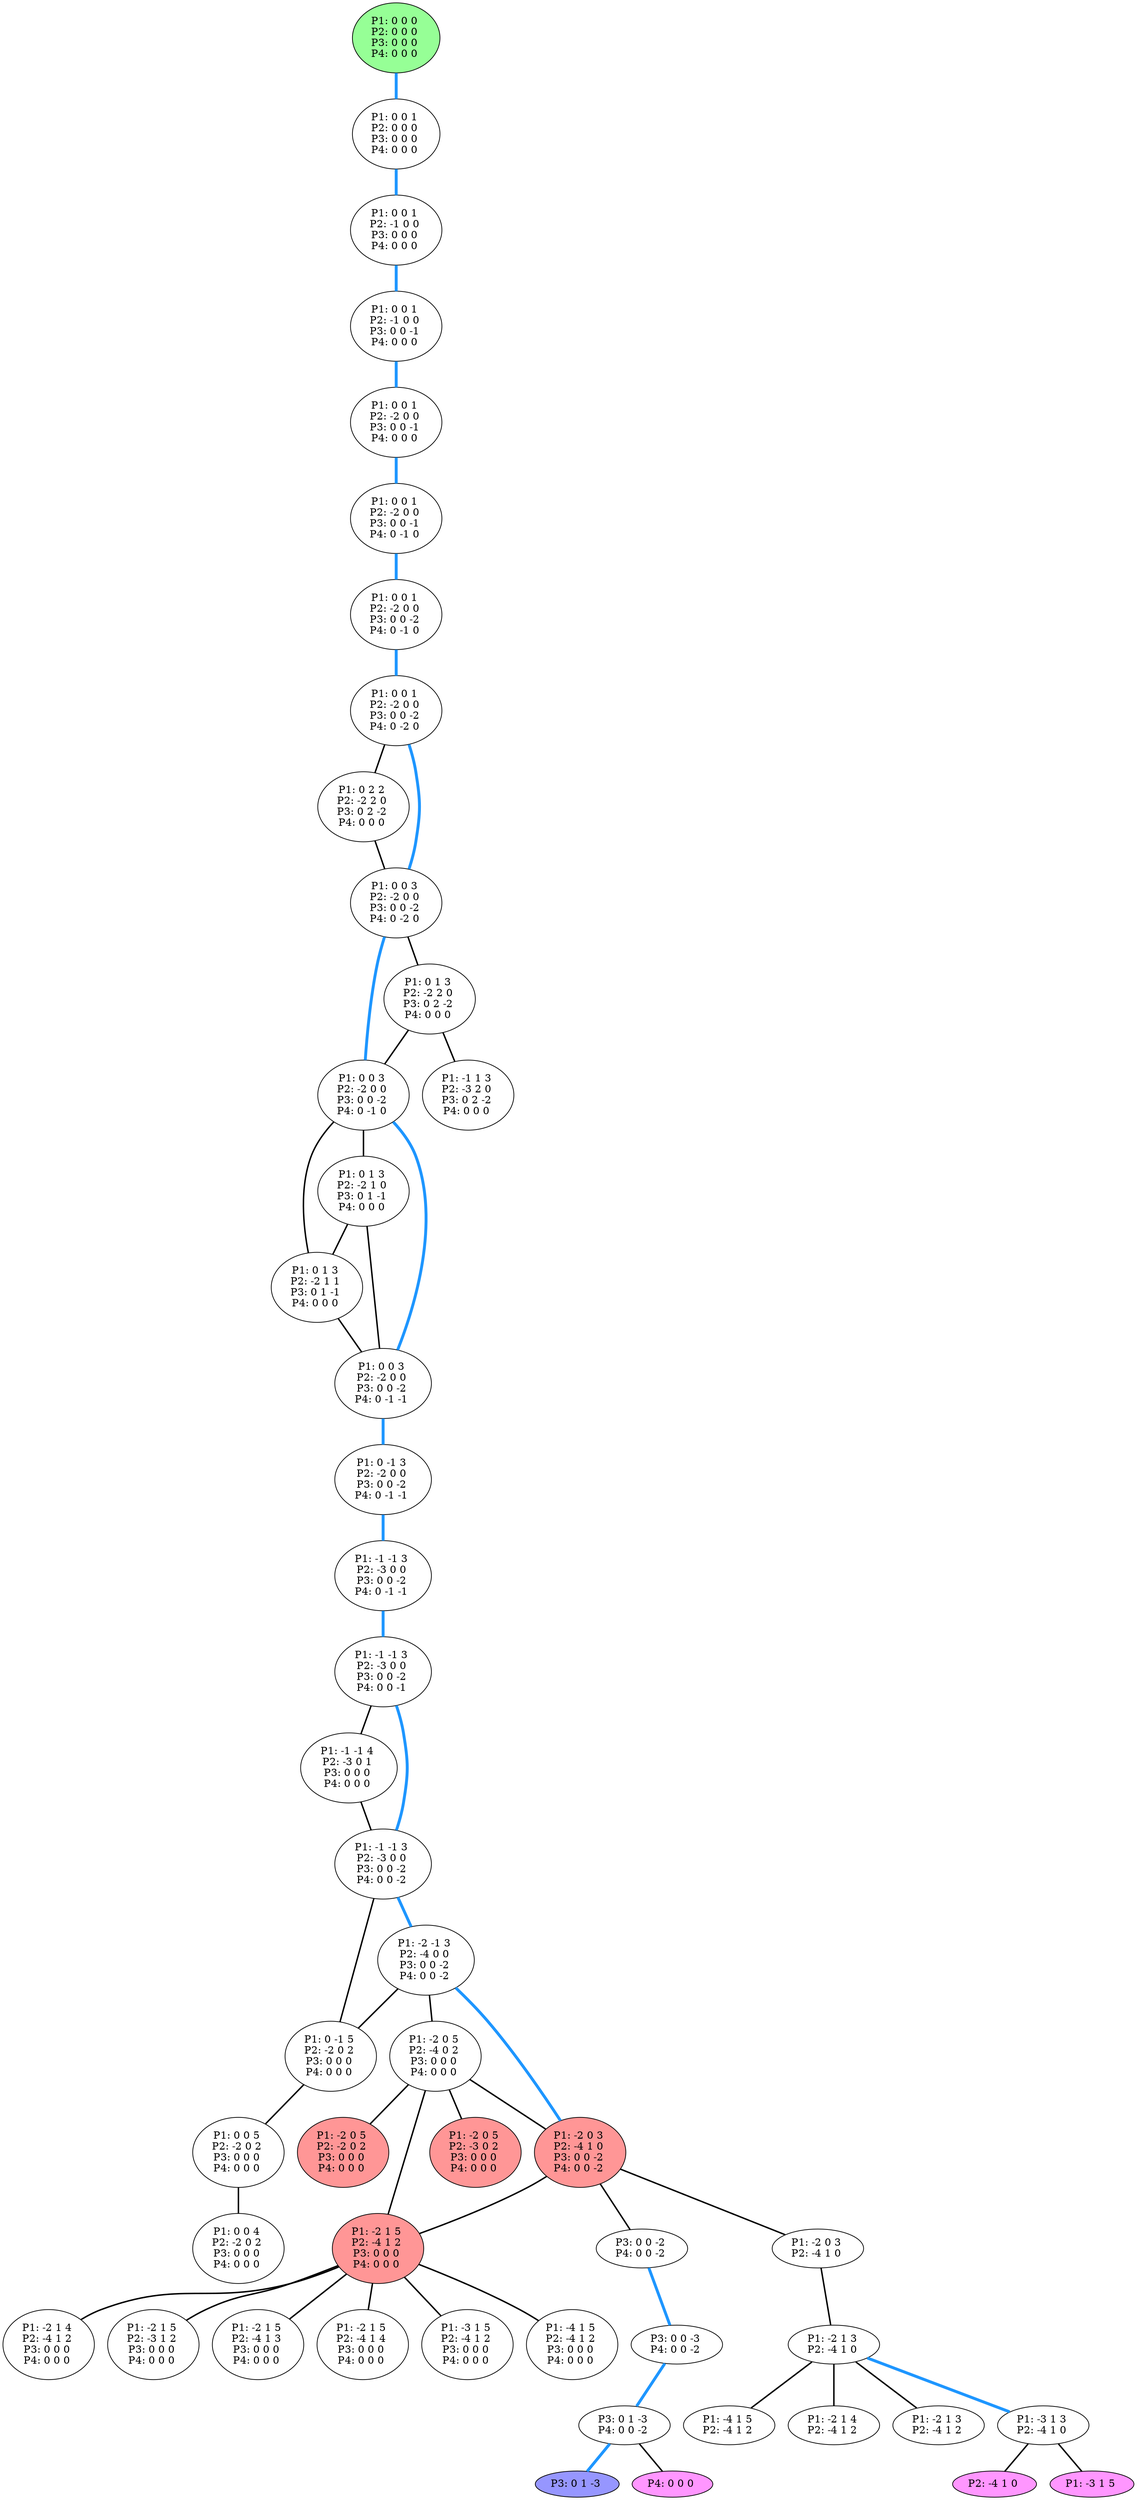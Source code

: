 graph G {
color = "black"
0 [label = "P1: 0 0 0 
P2: 0 0 0 
P3: 0 0 0 
P4: 0 0 0 
",  style="filled", fillcolor = "#96FF96"];
1 [label = "P1: 0 0 1 
P2: 0 0 0 
P3: 0 0 0 
P4: 0 0 0 
"];
2 [label = "P1: 0 0 1 
P2: -1 0 0 
P3: 0 0 0 
P4: 0 0 0 
"];
3 [label = "P1: 0 0 1 
P2: -1 0 0 
P3: 0 0 -1 
P4: 0 0 0 
"];
4 [label = "P1: 0 0 1 
P2: -2 0 0 
P3: 0 0 -1 
P4: 0 0 0 
"];
5 [label = "P1: 0 0 1 
P2: -2 0 0 
P3: 0 0 -1 
P4: 0 -1 0 
"];
6 [label = "P1: 0 0 1 
P2: -2 0 0 
P3: 0 0 -2 
P4: 0 -1 0 
"];
7 [label = "P1: 0 0 1 
P2: -2 0 0 
P3: 0 0 -2 
P4: 0 -2 0 
"];
8 [label = "P1: 0 2 2 
P2: -2 2 0 
P3: 0 2 -2 
P4: 0 0 0 
"];
9 [label = "P1: 0 0 3 
P2: -2 0 0 
P3: 0 0 -2 
P4: 0 -2 0 
"];
10 [label = "P1: 0 1 3 
P2: -2 2 0 
P3: 0 2 -2 
P4: 0 0 0 
"];
11 [label = "P1: 0 0 3 
P2: -2 0 0 
P3: 0 0 -2 
P4: 0 -1 0 
"];
12 [label = "P1: -1 1 3 
P2: -3 2 0 
P3: 0 2 -2 
P4: 0 0 0 
"];
13 [label = "P1: 0 1 3 
P2: -2 1 0 
P3: 0 1 -1 
P4: 0 0 0 
"];
14 [label = "P1: 0 1 3 
P2: -2 1 1 
P3: 0 1 -1 
P4: 0 0 0 
"];
15 [label = "P1: 0 0 3 
P2: -2 0 0 
P3: 0 0 -2 
P4: 0 -1 -1 
"];
16 [label = "P1: 0 -1 3 
P2: -2 0 0 
P3: 0 0 -2 
P4: 0 -1 -1 
"];
17 [label = "P1: -1 -1 3 
P2: -3 0 0 
P3: 0 0 -2 
P4: 0 -1 -1 
"];
18 [label = "P1: -1 -1 3 
P2: -3 0 0 
P3: 0 0 -2 
P4: 0 0 -1 
"];
19 [label = "P1: -1 -1 4 
P2: -3 0 1 
P3: 0 0 0 
P4: 0 0 0 
"];
20 [label = "P1: -1 -1 3 
P2: -3 0 0 
P3: 0 0 -2 
P4: 0 0 -2 
"];
21 [label = "P1: -2 -1 3 
P2: -4 0 0 
P3: 0 0 -2 
P4: 0 0 -2 
"];
22 [label = "P1: 0 -1 5 
P2: -2 0 2 
P3: 0 0 0 
P4: 0 0 0 
"];
23 [label = "P1: -2 0 5 
P2: -4 0 2 
P3: 0 0 0 
P4: 0 0 0 
"];
24 [label = "P1: -2 0 3 
P2: -4 1 0 
P3: 0 0 -2 
P4: 0 0 -2 
",  style="filled", fillcolor = "#FF9696"];
25 [label = "P1: 0 0 5 
P2: -2 0 2 
P3: 0 0 0 
P4: 0 0 0 
"];
26 [label = "P1: -2 0 5 
P2: -3 0 2 
P3: 0 0 0 
P4: 0 0 0 
",  style="filled", fillcolor = "#FF9696"];
27 [label = "P1: -2 0 5 
P2: -2 0 2 
P3: 0 0 0 
P4: 0 0 0 
",  style="filled", fillcolor = "#FF9696"];
28 [label = "P1: -2 1 5 
P2: -4 1 2 
P3: 0 0 0 
P4: 0 0 0 
",  style="filled", fillcolor = "#FF9696"];
29 [label = "P1: 0 0 4 
P2: -2 0 2 
P3: 0 0 0 
P4: 0 0 0 
"];
30 [label = "P1: -3 1 5 
P2: -4 1 2 
P3: 0 0 0 
P4: 0 0 0 
"];
31 [label = "P1: -4 1 5 
P2: -4 1 2 
P3: 0 0 0 
P4: 0 0 0 
"];
32 [label = "P1: -2 1 4 
P2: -4 1 2 
P3: 0 0 0 
P4: 0 0 0 
"];
33 [label = "P1: -2 1 5 
P2: -3 1 2 
P3: 0 0 0 
P4: 0 0 0 
"];
34 [label = "P1: -2 1 5 
P2: -4 1 3 
P3: 0 0 0 
P4: 0 0 0 
"];
35 [label = "P1: -2 1 5 
P2: -4 1 4 
P3: 0 0 0 
P4: 0 0 0 
"];
36 [label = "P3: 0 0 -2 
P4: 0 0 -2 
"];
37 [label = "P3: 0 0 -3 
P4: 0 0 -2 
"];
38 [label = "P3: 0 1 -3 
P4: 0 0 -2 
"];
39 [label = "P3: 0 1 -3 
", style="filled", fillcolor = "#9696FF"];
40 [label = "P4: 0 0 0 
",  style="filled", fillcolor = "#FF96FF"];
41 [label = "P1: -2 0 3 
P2: -4 1 0 
"];
42 [label = "P1: -2 1 3 
P2: -4 1 0 
"];
43 [label = "P1: -3 1 3 
P2: -4 1 0 
"];
44 [label = "P1: -4 1 5 
P2: -4 1 2 
"];
45 [label = "P1: -2 1 4 
P2: -4 1 2 
"];
46 [label = "P1: -2 1 3 
P2: -4 1 2 
"];
47 [label = "P2: -4 1 0 
",  style="filled", fillcolor = "#FF96FF"];
48 [label = "P1: -3 1 5 
",  style="filled", fillcolor = "#FF96FF"];
edge [style=bold];
0 -- 1 [color="#1E96FF", penwidth=4.0];

1 -- 2 [color="#1E96FF", penwidth=4.0];

2 -- 3 [color="#1E96FF", penwidth=4.0];

3 -- 4 [color="#1E96FF", penwidth=4.0];

4 -- 5 [color="#1E96FF", penwidth=4.0];

5 -- 6 [color="#1E96FF", penwidth=4.0];

6 -- 7 [color="#1E96FF", penwidth=4.0];

7 -- 8 [color=black];
7 -- 9 [color="#1E96FF", penwidth=4.0];

8 -- 9 [color=black];

9 -- 10 [color=black];
9 -- 11 [color="#1E96FF", penwidth=4.0];

10 -- 12 [color=black];
10 -- 11 [color=black];

11 -- 13 [color=black];
11 -- 14 [color=black];
11 -- 15 [color="#1E96FF", penwidth=4.0];


13 -- 14 [color=black];
13 -- 15 [color=black];

14 -- 15 [color=black];

15 -- 16 [color="#1E96FF", penwidth=4.0];

16 -- 17 [color="#1E96FF", penwidth=4.0];

17 -- 18 [color="#1E96FF", penwidth=4.0];

18 -- 19 [color=black];
18 -- 20 [color="#1E96FF", penwidth=4.0];

19 -- 20 [color=black];

20 -- 21 [color="#1E96FF", penwidth=4.0];
20 -- 22 [color=black];

21 -- 23 [color=black];
21 -- 22 [color=black];
21 -- 24 [color="#1E96FF", penwidth=4.0];

22 -- 25 [color=black];

23 -- 26 [color=black];
23 -- 27 [color=black];
23 -- 24 [color=black];
23 -- 28 [color=black];

24 -- 28 [color=black];
24 -- 36 [color=black];
24 -- 41 [color=black];

25 -- 29 [color=black];



28 -- 30 [color=black];
28 -- 31 [color=black];
28 -- 32 [color=black];
28 -- 33 [color=black];
28 -- 34 [color=black];
28 -- 35 [color=black];








36 -- 37 [color="#1E96FF", penwidth=4.0];

37 -- 38 [color="#1E96FF", penwidth=4.0];

38 -- 40 [color=black];
38 -- 39 [color="#1E96FF", penwidth=4.0];

41 -- 42 [color=black];

42 -- 43 [color="#1E96FF", penwidth=4.0];
42 -- 44 [color=black];
42 -- 45 [color=black];
42 -- 46 [color=black];

43 -- 47 [color=black];
43 -- 48 [color=black];




}
